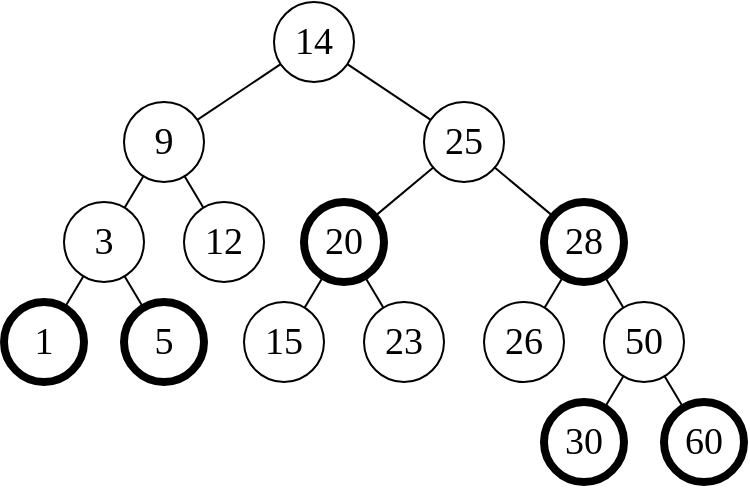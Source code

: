 <mxfile>
    <diagram id="6Re5mzwJchBnKRC48OP5" name="第 1 页">
        <mxGraphModel dx="853" dy="516" grid="1" gridSize="10" guides="1" tooltips="1" connect="1" arrows="1" fold="1" page="1" pageScale="1" pageWidth="827" pageHeight="1169" math="0" shadow="0">
            <root>
                <mxCell id="0"/>
                <mxCell id="1" parent="0"/>
                <mxCell id="32" value="" style="group" vertex="1" connectable="0" parent="1">
                    <mxGeometry x="80" y="80" width="370" height="240" as="geometry"/>
                </mxCell>
                <mxCell id="2" value="14" style="ellipse;whiteSpace=wrap;html=1;fontFamily=Times New Roman;fontSize=19;" vertex="1" parent="32">
                    <mxGeometry x="135" width="40" height="40" as="geometry"/>
                </mxCell>
                <mxCell id="3" value="9" style="ellipse;whiteSpace=wrap;html=1;fontFamily=Times New Roman;fontSize=19;" vertex="1" parent="32">
                    <mxGeometry x="60" y="50" width="40" height="40" as="geometry"/>
                </mxCell>
                <mxCell id="30" style="edgeStyle=none;html=1;endArrow=none;endFill=0;" edge="1" parent="32" source="2" target="3">
                    <mxGeometry relative="1" as="geometry"/>
                </mxCell>
                <mxCell id="4" value="3" style="ellipse;whiteSpace=wrap;html=1;fontFamily=Times New Roman;fontSize=19;" vertex="1" parent="32">
                    <mxGeometry x="30" y="100" width="40" height="40" as="geometry"/>
                </mxCell>
                <mxCell id="28" style="edgeStyle=none;html=1;endArrow=none;endFill=0;" edge="1" parent="32" source="3" target="4">
                    <mxGeometry relative="1" as="geometry"/>
                </mxCell>
                <mxCell id="5" value="12" style="ellipse;whiteSpace=wrap;html=1;fontFamily=Times New Roman;fontSize=19;" vertex="1" parent="32">
                    <mxGeometry x="90" y="100" width="40" height="40" as="geometry"/>
                </mxCell>
                <mxCell id="29" style="edgeStyle=none;html=1;endArrow=none;endFill=0;" edge="1" parent="32" source="3" target="5">
                    <mxGeometry relative="1" as="geometry"/>
                </mxCell>
                <mxCell id="6" value="25" style="ellipse;whiteSpace=wrap;html=1;fontFamily=Times New Roman;fontSize=19;" vertex="1" parent="32">
                    <mxGeometry x="210" y="50" width="40" height="40" as="geometry"/>
                </mxCell>
                <mxCell id="31" style="edgeStyle=none;html=1;endArrow=none;endFill=0;" edge="1" parent="32" source="2" target="6">
                    <mxGeometry relative="1" as="geometry"/>
                </mxCell>
                <mxCell id="7" value="15" style="ellipse;whiteSpace=wrap;html=1;fontFamily=Times New Roman;fontSize=19;" vertex="1" parent="32">
                    <mxGeometry x="120" y="150" width="40" height="40" as="geometry"/>
                </mxCell>
                <mxCell id="8" value="23" style="ellipse;whiteSpace=wrap;html=1;fontFamily=Times New Roman;fontSize=19;" vertex="1" parent="32">
                    <mxGeometry x="180" y="150" width="40" height="40" as="geometry"/>
                </mxCell>
                <mxCell id="9" value="26" style="ellipse;whiteSpace=wrap;html=1;fontFamily=Times New Roman;fontSize=19;" vertex="1" parent="32">
                    <mxGeometry x="240" y="150" width="40" height="40" as="geometry"/>
                </mxCell>
                <mxCell id="10" value="50" style="ellipse;whiteSpace=wrap;html=1;fontFamily=Times New Roman;fontSize=19;" vertex="1" parent="32">
                    <mxGeometry x="300" y="150" width="40" height="40" as="geometry"/>
                </mxCell>
                <mxCell id="24" style="edgeStyle=none;html=1;endArrow=none;endFill=0;" edge="1" parent="32" source="11" target="7">
                    <mxGeometry relative="1" as="geometry"/>
                </mxCell>
                <mxCell id="25" style="edgeStyle=none;html=1;endArrow=none;endFill=0;" edge="1" parent="32" source="11" target="8">
                    <mxGeometry relative="1" as="geometry"/>
                </mxCell>
                <mxCell id="11" value="20" style="ellipse;whiteSpace=wrap;html=1;fontFamily=Times New Roman;fontSize=19;strokeWidth=4;fillStyle=auto;fillColor=#FFFFFF;" vertex="1" parent="32">
                    <mxGeometry x="150" y="100" width="40" height="40" as="geometry"/>
                </mxCell>
                <mxCell id="26" style="edgeStyle=none;html=1;endArrow=none;endFill=0;" edge="1" parent="32" source="6" target="11">
                    <mxGeometry relative="1" as="geometry"/>
                </mxCell>
                <mxCell id="22" style="edgeStyle=none;html=1;endArrow=none;endFill=0;" edge="1" parent="32" source="12" target="9">
                    <mxGeometry relative="1" as="geometry"/>
                </mxCell>
                <mxCell id="23" style="edgeStyle=none;html=1;endArrow=none;endFill=0;" edge="1" parent="32" source="12" target="10">
                    <mxGeometry relative="1" as="geometry"/>
                </mxCell>
                <mxCell id="12" value="28" style="ellipse;whiteSpace=wrap;html=1;fontFamily=Times New Roman;fontSize=19;strokeWidth=4;fillStyle=auto;fillColor=#FFFFFF;" vertex="1" parent="32">
                    <mxGeometry x="270" y="100" width="40" height="40" as="geometry"/>
                </mxCell>
                <mxCell id="27" style="edgeStyle=none;html=1;endArrow=none;endFill=0;" edge="1" parent="32" source="6" target="12">
                    <mxGeometry relative="1" as="geometry"/>
                </mxCell>
                <mxCell id="13" value="1" style="ellipse;whiteSpace=wrap;html=1;fontFamily=Times New Roman;fontSize=19;strokeWidth=4;fillStyle=auto;fillColor=#FFFFFF;" vertex="1" parent="32">
                    <mxGeometry y="150" width="40" height="40" as="geometry"/>
                </mxCell>
                <mxCell id="17" style="edgeStyle=none;html=1;endArrow=none;endFill=0;" edge="1" parent="32" source="4" target="13">
                    <mxGeometry relative="1" as="geometry"/>
                </mxCell>
                <mxCell id="14" value="5" style="ellipse;whiteSpace=wrap;html=1;fontFamily=Times New Roman;fontSize=19;strokeWidth=4;fillStyle=auto;fillColor=#FFFFFF;" vertex="1" parent="32">
                    <mxGeometry x="60" y="150" width="40" height="40" as="geometry"/>
                </mxCell>
                <mxCell id="18" style="edgeStyle=none;html=1;endArrow=none;endFill=0;" edge="1" parent="32" source="4" target="14">
                    <mxGeometry relative="1" as="geometry"/>
                </mxCell>
                <mxCell id="15" value="30" style="ellipse;whiteSpace=wrap;html=1;fontFamily=Times New Roman;fontSize=19;strokeWidth=4;fillStyle=auto;fillColor=#FFFFFF;" vertex="1" parent="32">
                    <mxGeometry x="270" y="200" width="40" height="40" as="geometry"/>
                </mxCell>
                <mxCell id="19" style="edgeStyle=none;html=1;endArrow=none;endFill=0;" edge="1" parent="32" source="10" target="15">
                    <mxGeometry relative="1" as="geometry"/>
                </mxCell>
                <mxCell id="16" value="60" style="ellipse;whiteSpace=wrap;html=1;fontFamily=Times New Roman;fontSize=19;strokeWidth=4;fillStyle=auto;fillColor=#FFFFFF;" vertex="1" parent="32">
                    <mxGeometry x="330" y="200" width="40" height="40" as="geometry"/>
                </mxCell>
                <mxCell id="21" style="edgeStyle=none;html=1;endArrow=none;endFill=0;" edge="1" parent="32" source="10" target="16">
                    <mxGeometry relative="1" as="geometry"/>
                </mxCell>
            </root>
        </mxGraphModel>
    </diagram>
</mxfile>